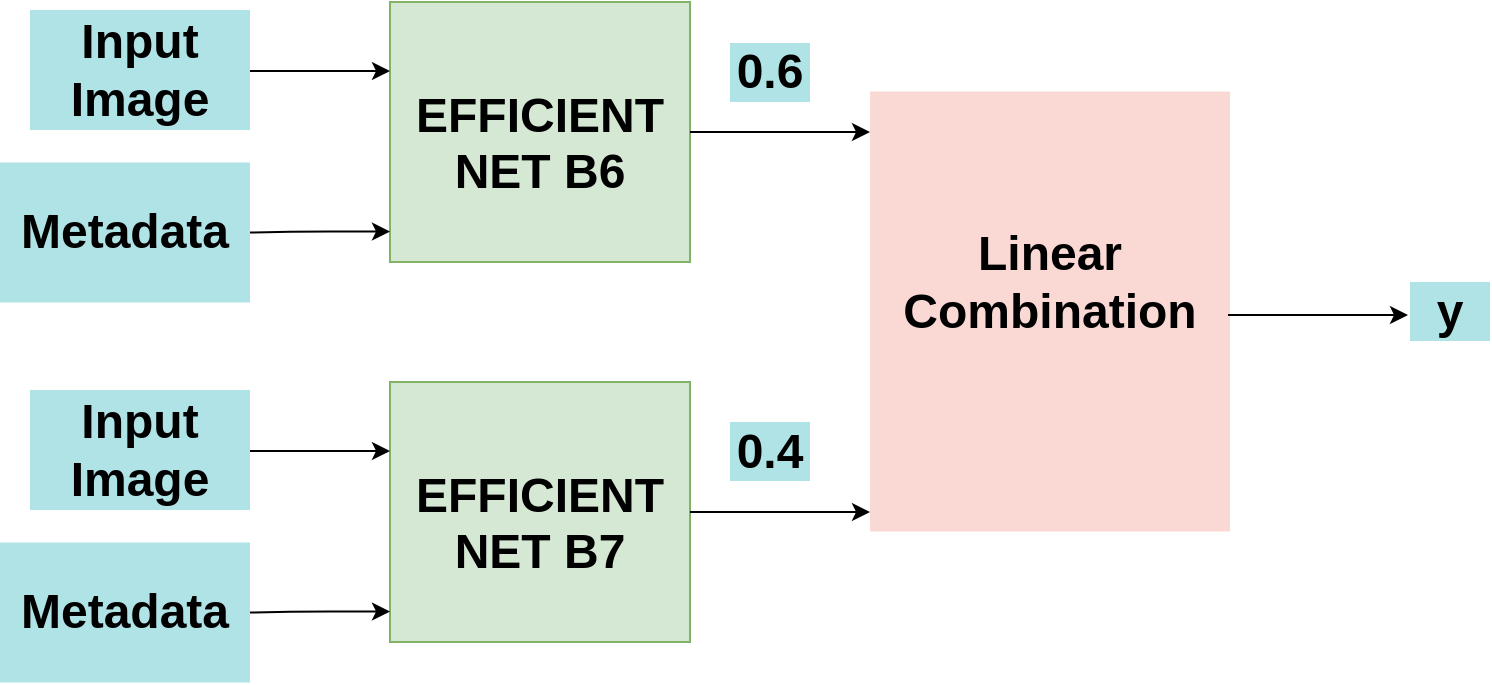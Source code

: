 <mxfile version="13.6.3" type="device"><diagram id="Do5r912x0Hui7_8X-29F" name="Page-1"><mxGraphModel dx="1632" dy="738" grid="1" gridSize="10" guides="1" tooltips="1" connect="1" arrows="1" fold="1" page="1" pageScale="1" pageWidth="850" pageHeight="1100" math="0" shadow="0"><root><mxCell id="0"/><mxCell id="1" parent="0"/><mxCell id="kb4oKx5mHq_tFRFwggp3-22" value="" style="rounded=0;whiteSpace=wrap;html=1;strokeColor=#82b366;fillColor=#d5e8d4;" vertex="1" parent="1"><mxGeometry x="-285" y="330" width="150" height="130" as="geometry"/></mxCell><mxCell id="kb4oKx5mHq_tFRFwggp3-23" value="&lt;b&gt;&lt;font style=&quot;font-size: 24px&quot;&gt;&lt;font&gt;EFFICIENT NET B6&lt;/font&gt;&lt;br&gt;&lt;/font&gt;&lt;/b&gt;&lt;div class=&quot;line&quot; style=&quot;box-sizing: border-box ; font-family: &amp;#34;calibre&amp;#34; , sans-serif&quot;&gt;&lt;br&gt;&lt;/div&gt;" style="text;html=1;strokeColor=none;fillColor=none;align=center;verticalAlign=middle;whiteSpace=wrap;rounded=0;" vertex="1" parent="1"><mxGeometry x="-285" y="335" width="150" height="145" as="geometry"/></mxCell><mxCell id="kb4oKx5mHq_tFRFwggp3-24" value="" style="endArrow=classic;html=1;exitX=1;exitY=0.5;exitDx=0;exitDy=0;" edge="1" parent="1" source="kb4oKx5mHq_tFRFwggp3-22"><mxGeometry width="50" height="50" relative="1" as="geometry"><mxPoint x="85" y="470" as="sourcePoint"/><mxPoint x="-45" y="395" as="targetPoint"/></mxGeometry></mxCell><mxCell id="kb4oKx5mHq_tFRFwggp3-25" value="" style="endArrow=classic;html=1;" edge="1" parent="1"><mxGeometry width="50" height="50" relative="1" as="geometry"><mxPoint x="-355" y="364.5" as="sourcePoint"/><mxPoint x="-285" y="364.5" as="targetPoint"/></mxGeometry></mxCell><mxCell id="kb4oKx5mHq_tFRFwggp3-26" value="" style="endArrow=classic;html=1;entryX=0;entryY=0.5;entryDx=0;entryDy=0;" edge="1" parent="1"><mxGeometry width="50" height="50" relative="1" as="geometry"><mxPoint x="-355" y="445.25" as="sourcePoint"/><mxPoint x="-285" y="444.75" as="targetPoint"/><Array as="points"><mxPoint x="-325" y="444.75"/></Array></mxGeometry></mxCell><mxCell id="kb4oKx5mHq_tFRFwggp3-27" value="" style="rounded=0;whiteSpace=wrap;html=1;fillColor=#fad9d5;strokeColor=none;" vertex="1" parent="1"><mxGeometry x="-45" y="374.75" width="180" height="220" as="geometry"/></mxCell><mxCell id="kb4oKx5mHq_tFRFwggp3-28" value="&lt;b&gt;&lt;font&gt;&lt;font style=&quot;font-size: 24px&quot;&gt;Linear Combination&lt;/font&gt;&lt;br&gt;&lt;/font&gt;&lt;/b&gt;" style="text;html=1;strokeColor=none;fillColor=none;align=center;verticalAlign=middle;whiteSpace=wrap;rounded=0;" vertex="1" parent="1"><mxGeometry x="-5" y="439.5" width="100" height="60" as="geometry"/></mxCell><mxCell id="kb4oKx5mHq_tFRFwggp3-29" value="" style="endArrow=classic;html=1;exitX=1;exitY=0.5;exitDx=0;exitDy=0;" edge="1" parent="1"><mxGeometry width="50" height="50" relative="1" as="geometry"><mxPoint x="134" y="486.5" as="sourcePoint"/><mxPoint x="224" y="486.5" as="targetPoint"/></mxGeometry></mxCell><mxCell id="kb4oKx5mHq_tFRFwggp3-30" value="&lt;b&gt;&lt;font style=&quot;font-size: 24px&quot;&gt;y&lt;/font&gt;&lt;/b&gt;" style="text;html=1;strokeColor=none;fillColor=#b0e3e6;align=center;verticalAlign=middle;whiteSpace=wrap;rounded=0;" vertex="1" parent="1"><mxGeometry x="225" y="470" width="40" height="29.5" as="geometry"/></mxCell><mxCell id="kb4oKx5mHq_tFRFwggp3-31" value="&lt;b&gt;&lt;font style=&quot;font-size: 24px&quot;&gt;Input&lt;br&gt;Image&lt;/font&gt;&lt;/b&gt;" style="text;html=1;strokeColor=none;fillColor=#b0e3e6;align=center;verticalAlign=middle;whiteSpace=wrap;rounded=0;" vertex="1" parent="1"><mxGeometry x="-465" y="334" width="110" height="60" as="geometry"/></mxCell><mxCell id="kb4oKx5mHq_tFRFwggp3-32" value="&lt;b&gt;&lt;font style=&quot;font-size: 24px&quot;&gt;Metadata&lt;/font&gt;&lt;/b&gt;" style="text;html=1;strokeColor=none;fillColor=#b0e3e6;align=center;verticalAlign=middle;whiteSpace=wrap;rounded=0;" vertex="1" parent="1"><mxGeometry x="-480" y="410.25" width="125" height="70" as="geometry"/></mxCell><mxCell id="kb4oKx5mHq_tFRFwggp3-33" value="" style="rounded=0;whiteSpace=wrap;html=1;strokeColor=#82b366;fillColor=#d5e8d4;" vertex="1" parent="1"><mxGeometry x="-285" y="520" width="150" height="130" as="geometry"/></mxCell><mxCell id="kb4oKx5mHq_tFRFwggp3-34" value="&lt;b&gt;&lt;font style=&quot;font-size: 24px&quot;&gt;&lt;font&gt;EFFICIENT NET B7&lt;/font&gt;&lt;br&gt;&lt;/font&gt;&lt;/b&gt;&lt;div class=&quot;line&quot; style=&quot;box-sizing: border-box ; font-family: &amp;#34;calibre&amp;#34; , sans-serif&quot;&gt;&lt;br&gt;&lt;/div&gt;" style="text;html=1;strokeColor=none;fillColor=none;align=center;verticalAlign=middle;whiteSpace=wrap;rounded=0;" vertex="1" parent="1"><mxGeometry x="-285" y="525" width="150" height="145" as="geometry"/></mxCell><mxCell id="kb4oKx5mHq_tFRFwggp3-35" value="" style="endArrow=classic;html=1;exitX=1;exitY=0.5;exitDx=0;exitDy=0;" edge="1" parent="1" source="kb4oKx5mHq_tFRFwggp3-33"><mxGeometry width="50" height="50" relative="1" as="geometry"><mxPoint x="85" y="660" as="sourcePoint"/><mxPoint x="-45" y="585" as="targetPoint"/></mxGeometry></mxCell><mxCell id="kb4oKx5mHq_tFRFwggp3-36" value="" style="endArrow=classic;html=1;" edge="1" parent="1"><mxGeometry width="50" height="50" relative="1" as="geometry"><mxPoint x="-355" y="554.5" as="sourcePoint"/><mxPoint x="-285" y="554.5" as="targetPoint"/></mxGeometry></mxCell><mxCell id="kb4oKx5mHq_tFRFwggp3-37" value="" style="endArrow=classic;html=1;entryX=0;entryY=0.5;entryDx=0;entryDy=0;" edge="1" parent="1"><mxGeometry width="50" height="50" relative="1" as="geometry"><mxPoint x="-355" y="635.25" as="sourcePoint"/><mxPoint x="-285" y="634.75" as="targetPoint"/><Array as="points"><mxPoint x="-325" y="634.75"/></Array></mxGeometry></mxCell><mxCell id="kb4oKx5mHq_tFRFwggp3-38" value="&lt;b&gt;&lt;font style=&quot;font-size: 24px&quot;&gt;Input&lt;br&gt;Image&lt;/font&gt;&lt;/b&gt;" style="text;html=1;strokeColor=none;fillColor=#b0e3e6;align=center;verticalAlign=middle;whiteSpace=wrap;rounded=0;" vertex="1" parent="1"><mxGeometry x="-465" y="524" width="110" height="60" as="geometry"/></mxCell><mxCell id="kb4oKx5mHq_tFRFwggp3-39" value="&lt;b&gt;&lt;font style=&quot;font-size: 24px&quot;&gt;Metadata&lt;/font&gt;&lt;/b&gt;" style="text;html=1;strokeColor=none;fillColor=#b0e3e6;align=center;verticalAlign=middle;whiteSpace=wrap;rounded=0;" vertex="1" parent="1"><mxGeometry x="-480" y="600.25" width="125" height="70" as="geometry"/></mxCell><mxCell id="kb4oKx5mHq_tFRFwggp3-40" value="&lt;b&gt;&lt;font style=&quot;font-size: 24px&quot;&gt;0.6&lt;/font&gt;&lt;/b&gt;" style="text;html=1;strokeColor=none;fillColor=#b0e3e6;align=center;verticalAlign=middle;whiteSpace=wrap;rounded=0;" vertex="1" parent="1"><mxGeometry x="-115" y="350.5" width="40" height="29.5" as="geometry"/></mxCell><mxCell id="kb4oKx5mHq_tFRFwggp3-41" value="&lt;b&gt;&lt;font style=&quot;font-size: 24px&quot;&gt;0.4&lt;/font&gt;&lt;/b&gt;" style="text;html=1;strokeColor=none;fillColor=#b0e3e6;align=center;verticalAlign=middle;whiteSpace=wrap;rounded=0;" vertex="1" parent="1"><mxGeometry x="-115" y="540" width="40" height="29.5" as="geometry"/></mxCell></root></mxGraphModel></diagram></mxfile>
